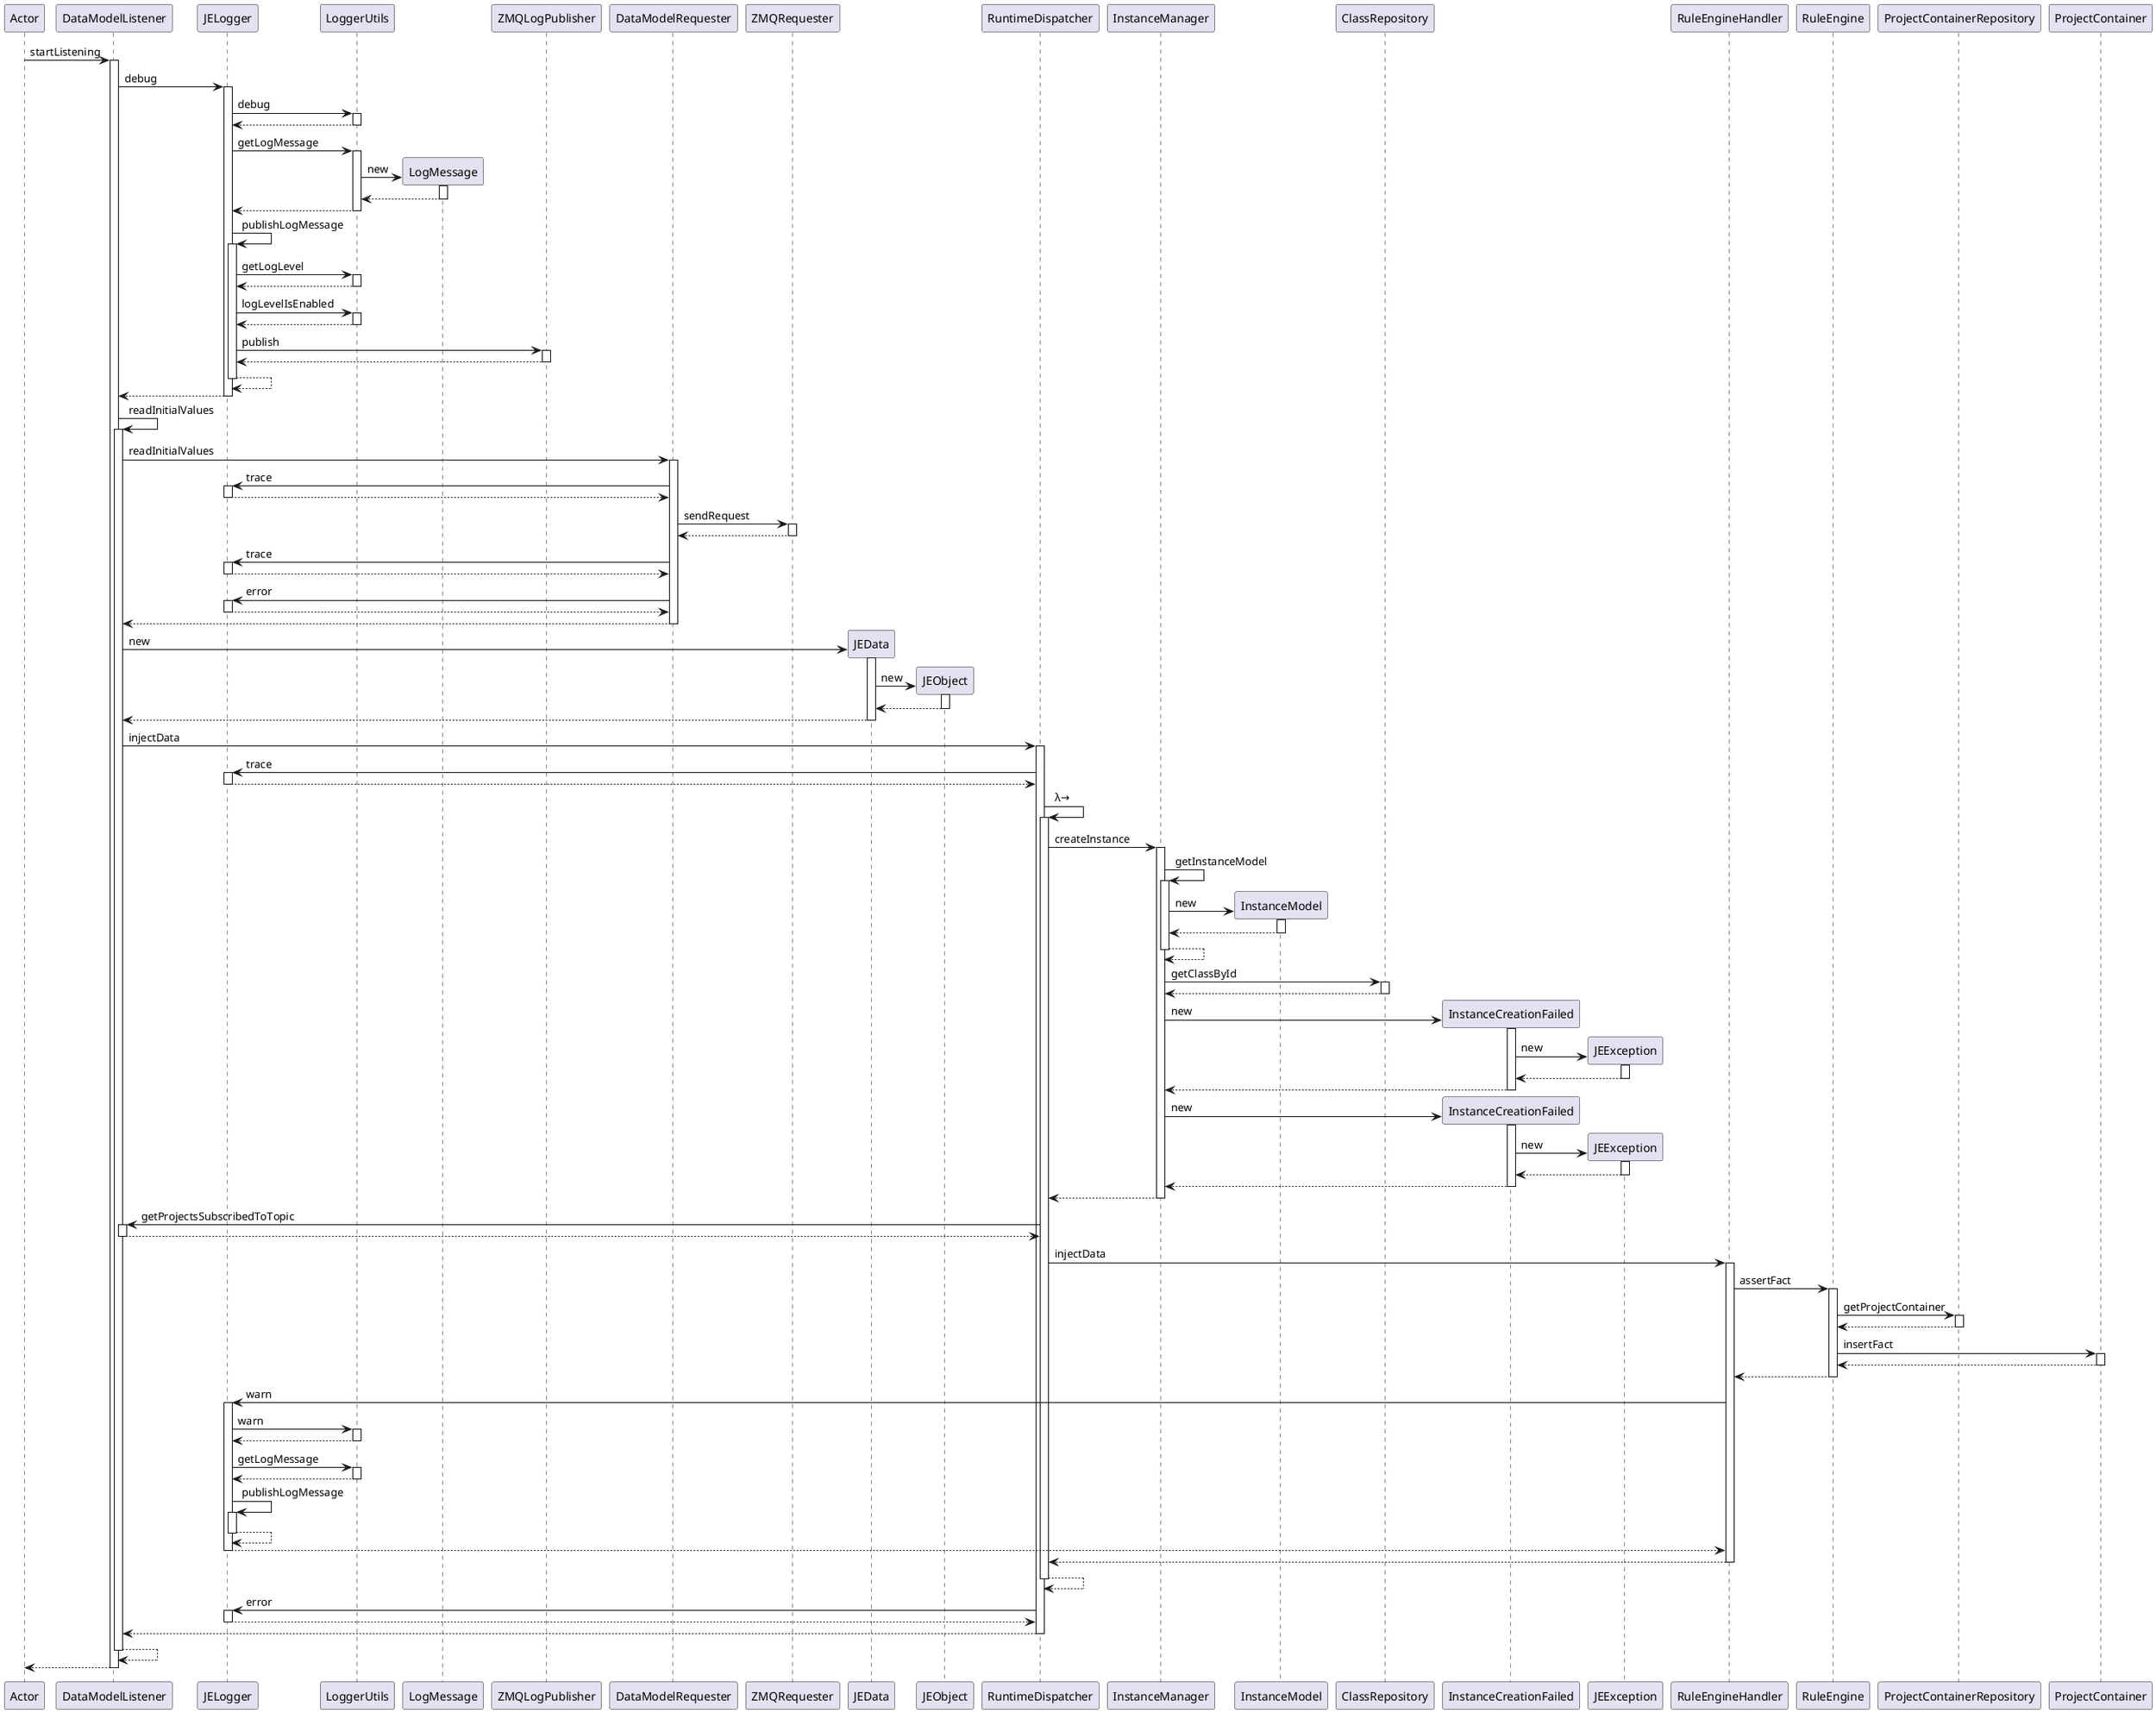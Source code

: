 @startuml
participant Actor
Actor -> DataModelListener : startListening
activate DataModelListener
DataModelListener -> JELogger : debug
activate JELogger
JELogger -> LoggerUtils : debug
activate LoggerUtils
LoggerUtils --> JELogger
deactivate LoggerUtils
JELogger -> LoggerUtils : getLogMessage
activate LoggerUtils
create LogMessage
LoggerUtils -> LogMessage : new
activate LogMessage
LogMessage --> LoggerUtils
deactivate LogMessage
LoggerUtils --> JELogger
deactivate LoggerUtils
JELogger -> JELogger : publishLogMessage
activate JELogger
JELogger -> LoggerUtils : getLogLevel
activate LoggerUtils
LoggerUtils --> JELogger
deactivate LoggerUtils
JELogger -> LoggerUtils : logLevelIsEnabled
activate LoggerUtils
LoggerUtils --> JELogger
deactivate LoggerUtils
JELogger -> ZMQLogPublisher : publish
activate ZMQLogPublisher
ZMQLogPublisher --> JELogger
deactivate ZMQLogPublisher
JELogger --> JELogger
deactivate JELogger
JELogger --> DataModelListener
deactivate JELogger
DataModelListener -> DataModelListener : readInitialValues
activate DataModelListener
DataModelListener -> DataModelRequester : readInitialValues
activate DataModelRequester
DataModelRequester -> JELogger : trace
activate JELogger
JELogger --> DataModelRequester
deactivate JELogger
DataModelRequester -> ZMQRequester : sendRequest
activate ZMQRequester
ZMQRequester --> DataModelRequester
deactivate ZMQRequester
DataModelRequester -> JELogger : trace
activate JELogger
JELogger --> DataModelRequester
deactivate JELogger
DataModelRequester -> JELogger : error
activate JELogger
JELogger --> DataModelRequester
deactivate JELogger
DataModelRequester --> DataModelListener
deactivate DataModelRequester
create JEData
DataModelListener -> JEData : new
activate JEData
create JEObject
JEData -> JEObject : new
activate JEObject
JEObject --> JEData
deactivate JEObject
JEData --> DataModelListener
deactivate JEData
DataModelListener -> RuntimeDispatcher : injectData
activate RuntimeDispatcher
RuntimeDispatcher -> JELogger : trace
activate JELogger
JELogger --> RuntimeDispatcher
deactivate JELogger
RuntimeDispatcher -> RuntimeDispatcher : λ→
activate RuntimeDispatcher
RuntimeDispatcher -> InstanceManager : createInstance
activate InstanceManager
InstanceManager -> InstanceManager : getInstanceModel
activate InstanceManager
create InstanceModel
InstanceManager -> InstanceModel : new
activate InstanceModel
InstanceModel --> InstanceManager
deactivate InstanceModel
InstanceManager --> InstanceManager
deactivate InstanceManager
InstanceManager -> ClassRepository : getClassById
activate ClassRepository
ClassRepository --> InstanceManager
deactivate ClassRepository
create InstanceCreationFailed
InstanceManager -> InstanceCreationFailed : new
activate InstanceCreationFailed
create JEException
InstanceCreationFailed -> JEException : new
activate JEException
JEException --> InstanceCreationFailed
deactivate JEException
InstanceCreationFailed --> InstanceManager
deactivate InstanceCreationFailed
create InstanceCreationFailed
InstanceManager -> InstanceCreationFailed : new
activate InstanceCreationFailed
create JEException
InstanceCreationFailed -> JEException : new
activate JEException
JEException --> InstanceCreationFailed
deactivate JEException
InstanceCreationFailed --> InstanceManager
deactivate InstanceCreationFailed
InstanceManager --> RuntimeDispatcher
deactivate InstanceManager
RuntimeDispatcher -> DataModelListener : getProjectsSubscribedToTopic
activate DataModelListener
DataModelListener --> RuntimeDispatcher
deactivate DataModelListener
RuntimeDispatcher -> RuleEngineHandler : injectData
activate RuleEngineHandler
RuleEngineHandler -> RuleEngine : assertFact
activate RuleEngine
RuleEngine -> ProjectContainerRepository : getProjectContainer
activate ProjectContainerRepository
ProjectContainerRepository --> RuleEngine
deactivate ProjectContainerRepository
RuleEngine -> ProjectContainer : insertFact
activate ProjectContainer
ProjectContainer --> RuleEngine
deactivate ProjectContainer
RuleEngine --> RuleEngineHandler
deactivate RuleEngine
RuleEngineHandler -> JELogger : warn
activate JELogger
JELogger -> LoggerUtils : warn
activate LoggerUtils
LoggerUtils --> JELogger
deactivate LoggerUtils
JELogger -> LoggerUtils : getLogMessage
activate LoggerUtils
LoggerUtils --> JELogger
deactivate LoggerUtils
JELogger -> JELogger : publishLogMessage
activate JELogger
JELogger --> JELogger
deactivate JELogger
JELogger --> RuleEngineHandler
deactivate JELogger
RuleEngineHandler --> RuntimeDispatcher
deactivate RuleEngineHandler
RuntimeDispatcher --> RuntimeDispatcher
deactivate RuntimeDispatcher
RuntimeDispatcher -> JELogger : error
activate JELogger
JELogger --> RuntimeDispatcher
deactivate JELogger
RuntimeDispatcher --> DataModelListener
deactivate RuntimeDispatcher
DataModelListener --> DataModelListener
deactivate DataModelListener
return
@enduml